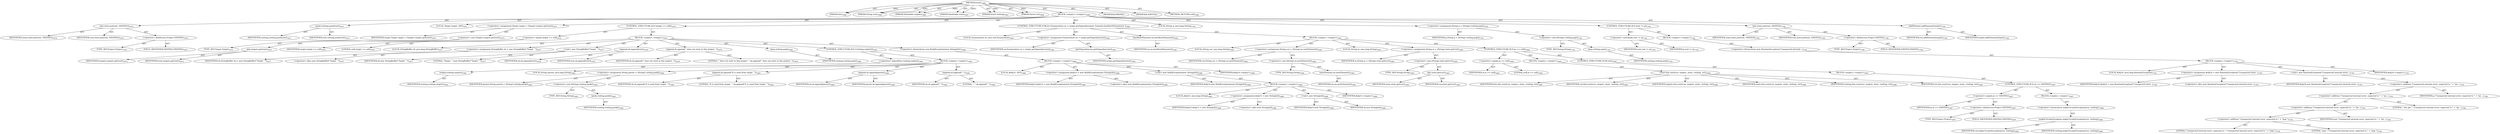 digraph "tsort" {  
"111669149776" [label = <(METHOD,tsort)<SUB>1666</SUB>> ]
"115964117046" [label = <(PARAM,this)<SUB>1666</SUB>> ]
"115964117184" [label = <(PARAM,String root)<SUB>1666</SUB>> ]
"115964117185" [label = <(PARAM,Hashtable targets)<SUB>1666</SUB>> ]
"115964117186" [label = <(PARAM,Hashtable state)<SUB>1667</SUB>> ]
"115964117187" [label = <(PARAM,Stack visiting)<SUB>1667</SUB>> ]
"115964117188" [label = <(PARAM,Vector ret)<SUB>1668</SUB>> ]
"25769803928" [label = <(BLOCK,&lt;empty&gt;,&lt;empty&gt;)<SUB>1669</SUB>> ]
"30064771640" [label = <(put,state.put(root, VISITING))<SUB>1670</SUB>> ]
"68719477324" [label = <(IDENTIFIER,state,state.put(root, VISITING))<SUB>1670</SUB>> ]
"68719477325" [label = <(IDENTIFIER,root,state.put(root, VISITING))<SUB>1670</SUB>> ]
"30064771641" [label = <(&lt;operator&gt;.fieldAccess,Project.VISITING)<SUB>1670</SUB>> ]
"180388626460" [label = <(TYPE_REF,Project,Project)<SUB>1670</SUB>> ]
"55834574958" [label = <(FIELD_IDENTIFIER,VISITING,VISITING)<SUB>1670</SUB>> ]
"30064771642" [label = <(push,visiting.push(root))<SUB>1671</SUB>> ]
"68719477326" [label = <(IDENTIFIER,visiting,visiting.push(root))<SUB>1671</SUB>> ]
"68719477327" [label = <(IDENTIFIER,root,visiting.push(root))<SUB>1671</SUB>> ]
"94489280574" [label = <(LOCAL,Target target: ANY)<SUB>1673</SUB>> ]
"30064771643" [label = <(&lt;operator&gt;.assignment,Target target = (Target) targets.get(root))<SUB>1673</SUB>> ]
"68719477328" [label = <(IDENTIFIER,target,Target target = (Target) targets.get(root))<SUB>1673</SUB>> ]
"30064771644" [label = <(&lt;operator&gt;.cast,(Target) targets.get(root))<SUB>1673</SUB>> ]
"180388626461" [label = <(TYPE_REF,Target,Target)<SUB>1673</SUB>> ]
"30064771645" [label = <(get,targets.get(root))<SUB>1673</SUB>> ]
"68719477329" [label = <(IDENTIFIER,targets,targets.get(root))<SUB>1673</SUB>> ]
"68719477330" [label = <(IDENTIFIER,root,targets.get(root))<SUB>1673</SUB>> ]
"47244640316" [label = <(CONTROL_STRUCTURE,IF,if (target == null))<SUB>1676</SUB>> ]
"30064771646" [label = <(&lt;operator&gt;.equals,target == null)<SUB>1676</SUB>> ]
"68719477331" [label = <(IDENTIFIER,target,target == null)<SUB>1676</SUB>> ]
"90194313313" [label = <(LITERAL,null,target == null)<SUB>1676</SUB>> ]
"25769803929" [label = <(BLOCK,&lt;empty&gt;,&lt;empty&gt;)<SUB>1676</SUB>> ]
"94489280575" [label = <(LOCAL,StringBuffer sb: java.lang.StringBuffer)<SUB>1677</SUB>> ]
"30064771647" [label = <(&lt;operator&gt;.assignment,StringBuffer sb = new StringBuffer(&quot;Target `&quot;))<SUB>1677</SUB>> ]
"68719477332" [label = <(IDENTIFIER,sb,StringBuffer sb = new StringBuffer(&quot;Target `&quot;))<SUB>1677</SUB>> ]
"30064771648" [label = <(&lt;operator&gt;.alloc,new StringBuffer(&quot;Target `&quot;))<SUB>1677</SUB>> ]
"30064771649" [label = <(&lt;init&gt;,new StringBuffer(&quot;Target `&quot;))<SUB>1677</SUB>> ]
"68719477333" [label = <(IDENTIFIER,sb,new StringBuffer(&quot;Target `&quot;))<SUB>1677</SUB>> ]
"90194313314" [label = <(LITERAL,&quot;Target `&quot;,new StringBuffer(&quot;Target `&quot;))<SUB>1677</SUB>> ]
"30064771650" [label = <(append,sb.append(root))<SUB>1678</SUB>> ]
"68719477334" [label = <(IDENTIFIER,sb,sb.append(root))<SUB>1678</SUB>> ]
"68719477335" [label = <(IDENTIFIER,root,sb.append(root))<SUB>1678</SUB>> ]
"30064771651" [label = <(append,sb.append(&quot;' does not exist in this project. &quot;))<SUB>1679</SUB>> ]
"68719477336" [label = <(IDENTIFIER,sb,sb.append(&quot;' does not exist in this project. &quot;))<SUB>1679</SUB>> ]
"90194313315" [label = <(LITERAL,&quot;' does not exist in this project. &quot;,sb.append(&quot;' does not exist in this project. &quot;))<SUB>1679</SUB>> ]
"30064771652" [label = <(pop,visiting.pop())<SUB>1680</SUB>> ]
"68719477337" [label = <(IDENTIFIER,visiting,visiting.pop())<SUB>1680</SUB>> ]
"47244640317" [label = <(CONTROL_STRUCTURE,IF,if (!visiting.empty()))<SUB>1681</SUB>> ]
"30064771653" [label = <(&lt;operator&gt;.logicalNot,!visiting.empty())<SUB>1681</SUB>> ]
"30064771654" [label = <(empty,visiting.empty())<SUB>1681</SUB>> ]
"68719477338" [label = <(IDENTIFIER,visiting,visiting.empty())<SUB>1681</SUB>> ]
"25769803930" [label = <(BLOCK,&lt;empty&gt;,&lt;empty&gt;)<SUB>1681</SUB>> ]
"94489280576" [label = <(LOCAL,String parent: java.lang.String)<SUB>1682</SUB>> ]
"30064771655" [label = <(&lt;operator&gt;.assignment,String parent = (String) visiting.peek())<SUB>1682</SUB>> ]
"68719477339" [label = <(IDENTIFIER,parent,String parent = (String) visiting.peek())<SUB>1682</SUB>> ]
"30064771656" [label = <(&lt;operator&gt;.cast,(String) visiting.peek())<SUB>1682</SUB>> ]
"180388626462" [label = <(TYPE_REF,String,String)<SUB>1682</SUB>> ]
"30064771657" [label = <(peek,visiting.peek())<SUB>1682</SUB>> ]
"68719477340" [label = <(IDENTIFIER,visiting,visiting.peek())<SUB>1682</SUB>> ]
"30064771658" [label = <(append,sb.append(&quot;It is used from target `&quot;))<SUB>1683</SUB>> ]
"68719477341" [label = <(IDENTIFIER,sb,sb.append(&quot;It is used from target `&quot;))<SUB>1683</SUB>> ]
"90194313316" [label = <(LITERAL,&quot;It is used from target `&quot;,sb.append(&quot;It is used from target `&quot;))<SUB>1683</SUB>> ]
"30064771659" [label = <(append,sb.append(parent))<SUB>1684</SUB>> ]
"68719477342" [label = <(IDENTIFIER,sb,sb.append(parent))<SUB>1684</SUB>> ]
"68719477343" [label = <(IDENTIFIER,parent,sb.append(parent))<SUB>1684</SUB>> ]
"30064771660" [label = <(append,sb.append(&quot;'.&quot;))<SUB>1685</SUB>> ]
"68719477344" [label = <(IDENTIFIER,sb,sb.append(&quot;'.&quot;))<SUB>1685</SUB>> ]
"90194313317" [label = <(LITERAL,&quot;'.&quot;,sb.append(&quot;'.&quot;))<SUB>1685</SUB>> ]
"30064771661" [label = <(&lt;operator&gt;.throw,throw new BuildException(new String(sb));)<SUB>1688</SUB>> ]
"25769803931" [label = <(BLOCK,&lt;empty&gt;,&lt;empty&gt;)<SUB>1688</SUB>> ]
"94489280577" [label = <(LOCAL,$obj14: ANY)<SUB>1688</SUB>> ]
"30064771662" [label = <(&lt;operator&gt;.assignment,$obj14 = new BuildException(new String(sb)))<SUB>1688</SUB>> ]
"68719477345" [label = <(IDENTIFIER,$obj14,$obj14 = new BuildException(new String(sb)))<SUB>1688</SUB>> ]
"30064771663" [label = <(&lt;operator&gt;.alloc,new BuildException(new String(sb)))<SUB>1688</SUB>> ]
"30064771664" [label = <(&lt;init&gt;,new BuildException(new String(sb)))<SUB>1688</SUB>> ]
"68719477346" [label = <(IDENTIFIER,$obj14,new BuildException(new String(sb)))<SUB>1688</SUB>> ]
"25769803932" [label = <(BLOCK,&lt;empty&gt;,&lt;empty&gt;)<SUB>1688</SUB>> ]
"94489280578" [label = <(LOCAL,$obj15: java.lang.String)<SUB>1688</SUB>> ]
"30064771665" [label = <(&lt;operator&gt;.assignment,$obj15 = new String(sb))<SUB>1688</SUB>> ]
"68719477347" [label = <(IDENTIFIER,$obj15,$obj15 = new String(sb))<SUB>1688</SUB>> ]
"30064771666" [label = <(&lt;operator&gt;.alloc,new String(sb))<SUB>1688</SUB>> ]
"30064771667" [label = <(&lt;init&gt;,new String(sb))<SUB>1688</SUB>> ]
"68719477348" [label = <(IDENTIFIER,$obj15,new String(sb))<SUB>1688</SUB>> ]
"68719477349" [label = <(IDENTIFIER,sb,new String(sb))<SUB>1688</SUB>> ]
"68719477350" [label = <(IDENTIFIER,$obj15,&lt;empty&gt;)<SUB>1688</SUB>> ]
"68719477351" [label = <(IDENTIFIER,$obj14,&lt;empty&gt;)<SUB>1688</SUB>> ]
"47244640318" [label = <(CONTROL_STRUCTURE,FOR,for (Enumeration en = target.getDependencies(); Some(en.hasMoreElements()); ))<SUB>1691</SUB>> ]
"94489280579" [label = <(LOCAL,Enumeration en: java.util.Enumeration)<SUB>1691</SUB>> ]
"30064771668" [label = <(&lt;operator&gt;.assignment,Enumeration en = target.getDependencies())<SUB>1691</SUB>> ]
"68719477352" [label = <(IDENTIFIER,en,Enumeration en = target.getDependencies())<SUB>1691</SUB>> ]
"30064771669" [label = <(getDependencies,getDependencies())<SUB>1691</SUB>> ]
"68719477353" [label = <(IDENTIFIER,target,getDependencies())<SUB>1691</SUB>> ]
"30064771670" [label = <(hasMoreElements,en.hasMoreElements())<SUB>1691</SUB>> ]
"68719477354" [label = <(IDENTIFIER,en,en.hasMoreElements())<SUB>1691</SUB>> ]
"25769803933" [label = <(BLOCK,&lt;empty&gt;,&lt;empty&gt;)<SUB>1691</SUB>> ]
"94489280580" [label = <(LOCAL,String cur: java.lang.String)<SUB>1692</SUB>> ]
"30064771671" [label = <(&lt;operator&gt;.assignment,String cur = (String) en.nextElement())<SUB>1692</SUB>> ]
"68719477355" [label = <(IDENTIFIER,cur,String cur = (String) en.nextElement())<SUB>1692</SUB>> ]
"30064771672" [label = <(&lt;operator&gt;.cast,(String) en.nextElement())<SUB>1692</SUB>> ]
"180388626463" [label = <(TYPE_REF,String,String)<SUB>1692</SUB>> ]
"30064771673" [label = <(nextElement,en.nextElement())<SUB>1692</SUB>> ]
"68719477356" [label = <(IDENTIFIER,en,en.nextElement())<SUB>1692</SUB>> ]
"94489280581" [label = <(LOCAL,String m: java.lang.String)<SUB>1693</SUB>> ]
"30064771674" [label = <(&lt;operator&gt;.assignment,String m = (String) state.get(cur))<SUB>1693</SUB>> ]
"68719477357" [label = <(IDENTIFIER,m,String m = (String) state.get(cur))<SUB>1693</SUB>> ]
"30064771675" [label = <(&lt;operator&gt;.cast,(String) state.get(cur))<SUB>1693</SUB>> ]
"180388626464" [label = <(TYPE_REF,String,String)<SUB>1693</SUB>> ]
"30064771676" [label = <(get,state.get(cur))<SUB>1693</SUB>> ]
"68719477358" [label = <(IDENTIFIER,state,state.get(cur))<SUB>1693</SUB>> ]
"68719477359" [label = <(IDENTIFIER,cur,state.get(cur))<SUB>1693</SUB>> ]
"47244640319" [label = <(CONTROL_STRUCTURE,IF,if (m == null))<SUB>1694</SUB>> ]
"30064771677" [label = <(&lt;operator&gt;.equals,m == null)<SUB>1694</SUB>> ]
"68719477360" [label = <(IDENTIFIER,m,m == null)<SUB>1694</SUB>> ]
"90194313318" [label = <(LITERAL,null,m == null)<SUB>1694</SUB>> ]
"25769803934" [label = <(BLOCK,&lt;empty&gt;,&lt;empty&gt;)<SUB>1694</SUB>> ]
"30064771678" [label = <(tsort,this.tsort(cur, targets, state, visiting, ret))<SUB>1696</SUB>> ]
"68719476818" [label = <(IDENTIFIER,this,this.tsort(cur, targets, state, visiting, ret))<SUB>1696</SUB>> ]
"68719477361" [label = <(IDENTIFIER,cur,this.tsort(cur, targets, state, visiting, ret))<SUB>1696</SUB>> ]
"68719477362" [label = <(IDENTIFIER,targets,this.tsort(cur, targets, state, visiting, ret))<SUB>1696</SUB>> ]
"68719477363" [label = <(IDENTIFIER,state,this.tsort(cur, targets, state, visiting, ret))<SUB>1696</SUB>> ]
"68719477364" [label = <(IDENTIFIER,visiting,this.tsort(cur, targets, state, visiting, ret))<SUB>1696</SUB>> ]
"68719477365" [label = <(IDENTIFIER,ret,this.tsort(cur, targets, state, visiting, ret))<SUB>1696</SUB>> ]
"47244640320" [label = <(CONTROL_STRUCTURE,ELSE,else)<SUB>1697</SUB>> ]
"25769803935" [label = <(BLOCK,&lt;empty&gt;,&lt;empty&gt;)<SUB>1697</SUB>> ]
"47244640321" [label = <(CONTROL_STRUCTURE,IF,if (m == VISITING))<SUB>1697</SUB>> ]
"30064771679" [label = <(&lt;operator&gt;.equals,m == VISITING)<SUB>1697</SUB>> ]
"68719477366" [label = <(IDENTIFIER,m,m == VISITING)<SUB>1697</SUB>> ]
"30064771680" [label = <(&lt;operator&gt;.fieldAccess,Project.VISITING)<SUB>1697</SUB>> ]
"180388626465" [label = <(TYPE_REF,Project,Project)<SUB>1697</SUB>> ]
"55834574959" [label = <(FIELD_IDENTIFIER,VISITING,VISITING)<SUB>1697</SUB>> ]
"25769803936" [label = <(BLOCK,&lt;empty&gt;,&lt;empty&gt;)<SUB>1697</SUB>> ]
"30064771681" [label = <(&lt;operator&gt;.throw,throw makeCircularException(cur, visiting);)<SUB>1699</SUB>> ]
"30064771682" [label = <(makeCircularException,makeCircularException(cur, visiting))<SUB>1699</SUB>> ]
"68719477367" [label = <(IDENTIFIER,cur,makeCircularException(cur, visiting))<SUB>1699</SUB>> ]
"68719477368" [label = <(IDENTIFIER,visiting,makeCircularException(cur, visiting))<SUB>1699</SUB>> ]
"94489280582" [label = <(LOCAL,String p: java.lang.String)<SUB>1703</SUB>> ]
"30064771683" [label = <(&lt;operator&gt;.assignment,String p = (String) visiting.pop())<SUB>1703</SUB>> ]
"68719477369" [label = <(IDENTIFIER,p,String p = (String) visiting.pop())<SUB>1703</SUB>> ]
"30064771684" [label = <(&lt;operator&gt;.cast,(String) visiting.pop())<SUB>1703</SUB>> ]
"180388626466" [label = <(TYPE_REF,String,String)<SUB>1703</SUB>> ]
"30064771685" [label = <(pop,visiting.pop())<SUB>1703</SUB>> ]
"68719477370" [label = <(IDENTIFIER,visiting,visiting.pop())<SUB>1703</SUB>> ]
"47244640322" [label = <(CONTROL_STRUCTURE,IF,if (root != p))<SUB>1704</SUB>> ]
"30064771686" [label = <(&lt;operator&gt;.notEquals,root != p)<SUB>1704</SUB>> ]
"68719477371" [label = <(IDENTIFIER,root,root != p)<SUB>1704</SUB>> ]
"68719477372" [label = <(IDENTIFIER,p,root != p)<SUB>1704</SUB>> ]
"25769803937" [label = <(BLOCK,&lt;empty&gt;,&lt;empty&gt;)<SUB>1704</SUB>> ]
"30064771687" [label = <(&lt;operator&gt;.throw,throw new RuntimeException(&quot;Unexpected internal...)<SUB>1705</SUB>> ]
"25769803938" [label = <(BLOCK,&lt;empty&gt;,&lt;empty&gt;)<SUB>1705</SUB>> ]
"94489280583" [label = <(LOCAL,$obj16: java.lang.RuntimeException)<SUB>1705</SUB>> ]
"30064771688" [label = <(&lt;operator&gt;.assignment,$obj16 = new RuntimeException(&quot;Unexpected inter...)<SUB>1705</SUB>> ]
"68719477373" [label = <(IDENTIFIER,$obj16,$obj16 = new RuntimeException(&quot;Unexpected inter...)<SUB>1705</SUB>> ]
"30064771689" [label = <(&lt;operator&gt;.alloc,new RuntimeException(&quot;Unexpected internal error...)<SUB>1705</SUB>> ]
"30064771690" [label = <(&lt;init&gt;,new RuntimeException(&quot;Unexpected internal error...)<SUB>1705</SUB>> ]
"68719477374" [label = <(IDENTIFIER,$obj16,new RuntimeException(&quot;Unexpected internal error...)<SUB>1705</SUB>> ]
"30064771691" [label = <(&lt;operator&gt;.addition,&quot;Unexpected internal error: expected to &quot; + &quot;po...)<SUB>1705</SUB>> ]
"30064771692" [label = <(&lt;operator&gt;.addition,&quot;Unexpected internal error: expected to &quot; + &quot;po...)<SUB>1705</SUB>> ]
"30064771693" [label = <(&lt;operator&gt;.addition,&quot;Unexpected internal error: expected to &quot; + &quot;po...)<SUB>1705</SUB>> ]
"30064771694" [label = <(&lt;operator&gt;.addition,&quot;Unexpected internal error: expected to &quot; + &quot;pop &quot;)<SUB>1705</SUB>> ]
"90194313319" [label = <(LITERAL,&quot;Unexpected internal error: expected to &quot;,&quot;Unexpected internal error: expected to &quot; + &quot;pop &quot;)<SUB>1705</SUB>> ]
"90194313320" [label = <(LITERAL,&quot;pop &quot;,&quot;Unexpected internal error: expected to &quot; + &quot;pop &quot;)<SUB>1706</SUB>> ]
"68719477375" [label = <(IDENTIFIER,root,&quot;Unexpected internal error: expected to &quot; + &quot;po...)<SUB>1706</SUB>> ]
"90194313321" [label = <(LITERAL,&quot; but got &quot;,&quot;Unexpected internal error: expected to &quot; + &quot;po...)<SUB>1706</SUB>> ]
"68719477376" [label = <(IDENTIFIER,p,&quot;Unexpected internal error: expected to &quot; + &quot;po...)<SUB>1706</SUB>> ]
"68719477377" [label = <(IDENTIFIER,$obj16,&lt;empty&gt;)<SUB>1705</SUB>> ]
"30064771695" [label = <(put,state.put(root, VISITED))<SUB>1708</SUB>> ]
"68719477378" [label = <(IDENTIFIER,state,state.put(root, VISITED))<SUB>1708</SUB>> ]
"68719477379" [label = <(IDENTIFIER,root,state.put(root, VISITED))<SUB>1708</SUB>> ]
"30064771696" [label = <(&lt;operator&gt;.fieldAccess,Project.VISITED)<SUB>1708</SUB>> ]
"180388626467" [label = <(TYPE_REF,Project,Project)<SUB>1708</SUB>> ]
"55834574960" [label = <(FIELD_IDENTIFIER,VISITED,VISITED)<SUB>1708</SUB>> ]
"30064771697" [label = <(addElement,addElement(target))<SUB>1709</SUB>> ]
"68719477380" [label = <(IDENTIFIER,ret,addElement(target))<SUB>1709</SUB>> ]
"68719477381" [label = <(IDENTIFIER,target,addElement(target))<SUB>1709</SUB>> ]
"133143986383" [label = <(MODIFIER,PRIVATE)> ]
"133143986384" [label = <(MODIFIER,VIRTUAL)> ]
"128849018960" [label = <(METHOD_RETURN,void)<SUB>1666</SUB>> ]
  "111669149776" -> "115964117046"  [ label = "AST: "] 
  "111669149776" -> "115964117184"  [ label = "AST: "] 
  "111669149776" -> "115964117185"  [ label = "AST: "] 
  "111669149776" -> "115964117186"  [ label = "AST: "] 
  "111669149776" -> "115964117187"  [ label = "AST: "] 
  "111669149776" -> "115964117188"  [ label = "AST: "] 
  "111669149776" -> "25769803928"  [ label = "AST: "] 
  "111669149776" -> "133143986383"  [ label = "AST: "] 
  "111669149776" -> "133143986384"  [ label = "AST: "] 
  "111669149776" -> "128849018960"  [ label = "AST: "] 
  "25769803928" -> "30064771640"  [ label = "AST: "] 
  "25769803928" -> "30064771642"  [ label = "AST: "] 
  "25769803928" -> "94489280574"  [ label = "AST: "] 
  "25769803928" -> "30064771643"  [ label = "AST: "] 
  "25769803928" -> "47244640316"  [ label = "AST: "] 
  "25769803928" -> "47244640318"  [ label = "AST: "] 
  "25769803928" -> "94489280582"  [ label = "AST: "] 
  "25769803928" -> "30064771683"  [ label = "AST: "] 
  "25769803928" -> "47244640322"  [ label = "AST: "] 
  "25769803928" -> "30064771695"  [ label = "AST: "] 
  "25769803928" -> "30064771697"  [ label = "AST: "] 
  "30064771640" -> "68719477324"  [ label = "AST: "] 
  "30064771640" -> "68719477325"  [ label = "AST: "] 
  "30064771640" -> "30064771641"  [ label = "AST: "] 
  "30064771641" -> "180388626460"  [ label = "AST: "] 
  "30064771641" -> "55834574958"  [ label = "AST: "] 
  "30064771642" -> "68719477326"  [ label = "AST: "] 
  "30064771642" -> "68719477327"  [ label = "AST: "] 
  "30064771643" -> "68719477328"  [ label = "AST: "] 
  "30064771643" -> "30064771644"  [ label = "AST: "] 
  "30064771644" -> "180388626461"  [ label = "AST: "] 
  "30064771644" -> "30064771645"  [ label = "AST: "] 
  "30064771645" -> "68719477329"  [ label = "AST: "] 
  "30064771645" -> "68719477330"  [ label = "AST: "] 
  "47244640316" -> "30064771646"  [ label = "AST: "] 
  "47244640316" -> "25769803929"  [ label = "AST: "] 
  "30064771646" -> "68719477331"  [ label = "AST: "] 
  "30064771646" -> "90194313313"  [ label = "AST: "] 
  "25769803929" -> "94489280575"  [ label = "AST: "] 
  "25769803929" -> "30064771647"  [ label = "AST: "] 
  "25769803929" -> "30064771649"  [ label = "AST: "] 
  "25769803929" -> "30064771650"  [ label = "AST: "] 
  "25769803929" -> "30064771651"  [ label = "AST: "] 
  "25769803929" -> "30064771652"  [ label = "AST: "] 
  "25769803929" -> "47244640317"  [ label = "AST: "] 
  "25769803929" -> "30064771661"  [ label = "AST: "] 
  "30064771647" -> "68719477332"  [ label = "AST: "] 
  "30064771647" -> "30064771648"  [ label = "AST: "] 
  "30064771649" -> "68719477333"  [ label = "AST: "] 
  "30064771649" -> "90194313314"  [ label = "AST: "] 
  "30064771650" -> "68719477334"  [ label = "AST: "] 
  "30064771650" -> "68719477335"  [ label = "AST: "] 
  "30064771651" -> "68719477336"  [ label = "AST: "] 
  "30064771651" -> "90194313315"  [ label = "AST: "] 
  "30064771652" -> "68719477337"  [ label = "AST: "] 
  "47244640317" -> "30064771653"  [ label = "AST: "] 
  "47244640317" -> "25769803930"  [ label = "AST: "] 
  "30064771653" -> "30064771654"  [ label = "AST: "] 
  "30064771654" -> "68719477338"  [ label = "AST: "] 
  "25769803930" -> "94489280576"  [ label = "AST: "] 
  "25769803930" -> "30064771655"  [ label = "AST: "] 
  "25769803930" -> "30064771658"  [ label = "AST: "] 
  "25769803930" -> "30064771659"  [ label = "AST: "] 
  "25769803930" -> "30064771660"  [ label = "AST: "] 
  "30064771655" -> "68719477339"  [ label = "AST: "] 
  "30064771655" -> "30064771656"  [ label = "AST: "] 
  "30064771656" -> "180388626462"  [ label = "AST: "] 
  "30064771656" -> "30064771657"  [ label = "AST: "] 
  "30064771657" -> "68719477340"  [ label = "AST: "] 
  "30064771658" -> "68719477341"  [ label = "AST: "] 
  "30064771658" -> "90194313316"  [ label = "AST: "] 
  "30064771659" -> "68719477342"  [ label = "AST: "] 
  "30064771659" -> "68719477343"  [ label = "AST: "] 
  "30064771660" -> "68719477344"  [ label = "AST: "] 
  "30064771660" -> "90194313317"  [ label = "AST: "] 
  "30064771661" -> "25769803931"  [ label = "AST: "] 
  "25769803931" -> "94489280577"  [ label = "AST: "] 
  "25769803931" -> "30064771662"  [ label = "AST: "] 
  "25769803931" -> "30064771664"  [ label = "AST: "] 
  "25769803931" -> "68719477351"  [ label = "AST: "] 
  "30064771662" -> "68719477345"  [ label = "AST: "] 
  "30064771662" -> "30064771663"  [ label = "AST: "] 
  "30064771664" -> "68719477346"  [ label = "AST: "] 
  "30064771664" -> "25769803932"  [ label = "AST: "] 
  "25769803932" -> "94489280578"  [ label = "AST: "] 
  "25769803932" -> "30064771665"  [ label = "AST: "] 
  "25769803932" -> "30064771667"  [ label = "AST: "] 
  "25769803932" -> "68719477350"  [ label = "AST: "] 
  "30064771665" -> "68719477347"  [ label = "AST: "] 
  "30064771665" -> "30064771666"  [ label = "AST: "] 
  "30064771667" -> "68719477348"  [ label = "AST: "] 
  "30064771667" -> "68719477349"  [ label = "AST: "] 
  "47244640318" -> "94489280579"  [ label = "AST: "] 
  "47244640318" -> "30064771668"  [ label = "AST: "] 
  "47244640318" -> "30064771670"  [ label = "AST: "] 
  "47244640318" -> "25769803933"  [ label = "AST: "] 
  "30064771668" -> "68719477352"  [ label = "AST: "] 
  "30064771668" -> "30064771669"  [ label = "AST: "] 
  "30064771669" -> "68719477353"  [ label = "AST: "] 
  "30064771670" -> "68719477354"  [ label = "AST: "] 
  "25769803933" -> "94489280580"  [ label = "AST: "] 
  "25769803933" -> "30064771671"  [ label = "AST: "] 
  "25769803933" -> "94489280581"  [ label = "AST: "] 
  "25769803933" -> "30064771674"  [ label = "AST: "] 
  "25769803933" -> "47244640319"  [ label = "AST: "] 
  "30064771671" -> "68719477355"  [ label = "AST: "] 
  "30064771671" -> "30064771672"  [ label = "AST: "] 
  "30064771672" -> "180388626463"  [ label = "AST: "] 
  "30064771672" -> "30064771673"  [ label = "AST: "] 
  "30064771673" -> "68719477356"  [ label = "AST: "] 
  "30064771674" -> "68719477357"  [ label = "AST: "] 
  "30064771674" -> "30064771675"  [ label = "AST: "] 
  "30064771675" -> "180388626464"  [ label = "AST: "] 
  "30064771675" -> "30064771676"  [ label = "AST: "] 
  "30064771676" -> "68719477358"  [ label = "AST: "] 
  "30064771676" -> "68719477359"  [ label = "AST: "] 
  "47244640319" -> "30064771677"  [ label = "AST: "] 
  "47244640319" -> "25769803934"  [ label = "AST: "] 
  "47244640319" -> "47244640320"  [ label = "AST: "] 
  "30064771677" -> "68719477360"  [ label = "AST: "] 
  "30064771677" -> "90194313318"  [ label = "AST: "] 
  "25769803934" -> "30064771678"  [ label = "AST: "] 
  "30064771678" -> "68719476818"  [ label = "AST: "] 
  "30064771678" -> "68719477361"  [ label = "AST: "] 
  "30064771678" -> "68719477362"  [ label = "AST: "] 
  "30064771678" -> "68719477363"  [ label = "AST: "] 
  "30064771678" -> "68719477364"  [ label = "AST: "] 
  "30064771678" -> "68719477365"  [ label = "AST: "] 
  "47244640320" -> "25769803935"  [ label = "AST: "] 
  "25769803935" -> "47244640321"  [ label = "AST: "] 
  "47244640321" -> "30064771679"  [ label = "AST: "] 
  "47244640321" -> "25769803936"  [ label = "AST: "] 
  "30064771679" -> "68719477366"  [ label = "AST: "] 
  "30064771679" -> "30064771680"  [ label = "AST: "] 
  "30064771680" -> "180388626465"  [ label = "AST: "] 
  "30064771680" -> "55834574959"  [ label = "AST: "] 
  "25769803936" -> "30064771681"  [ label = "AST: "] 
  "30064771681" -> "30064771682"  [ label = "AST: "] 
  "30064771682" -> "68719477367"  [ label = "AST: "] 
  "30064771682" -> "68719477368"  [ label = "AST: "] 
  "30064771683" -> "68719477369"  [ label = "AST: "] 
  "30064771683" -> "30064771684"  [ label = "AST: "] 
  "30064771684" -> "180388626466"  [ label = "AST: "] 
  "30064771684" -> "30064771685"  [ label = "AST: "] 
  "30064771685" -> "68719477370"  [ label = "AST: "] 
  "47244640322" -> "30064771686"  [ label = "AST: "] 
  "47244640322" -> "25769803937"  [ label = "AST: "] 
  "30064771686" -> "68719477371"  [ label = "AST: "] 
  "30064771686" -> "68719477372"  [ label = "AST: "] 
  "25769803937" -> "30064771687"  [ label = "AST: "] 
  "30064771687" -> "25769803938"  [ label = "AST: "] 
  "25769803938" -> "94489280583"  [ label = "AST: "] 
  "25769803938" -> "30064771688"  [ label = "AST: "] 
  "25769803938" -> "30064771690"  [ label = "AST: "] 
  "25769803938" -> "68719477377"  [ label = "AST: "] 
  "30064771688" -> "68719477373"  [ label = "AST: "] 
  "30064771688" -> "30064771689"  [ label = "AST: "] 
  "30064771690" -> "68719477374"  [ label = "AST: "] 
  "30064771690" -> "30064771691"  [ label = "AST: "] 
  "30064771691" -> "30064771692"  [ label = "AST: "] 
  "30064771691" -> "68719477376"  [ label = "AST: "] 
  "30064771692" -> "30064771693"  [ label = "AST: "] 
  "30064771692" -> "90194313321"  [ label = "AST: "] 
  "30064771693" -> "30064771694"  [ label = "AST: "] 
  "30064771693" -> "68719477375"  [ label = "AST: "] 
  "30064771694" -> "90194313319"  [ label = "AST: "] 
  "30064771694" -> "90194313320"  [ label = "AST: "] 
  "30064771695" -> "68719477378"  [ label = "AST: "] 
  "30064771695" -> "68719477379"  [ label = "AST: "] 
  "30064771695" -> "30064771696"  [ label = "AST: "] 
  "30064771696" -> "180388626467"  [ label = "AST: "] 
  "30064771696" -> "55834574960"  [ label = "AST: "] 
  "30064771697" -> "68719477380"  [ label = "AST: "] 
  "30064771697" -> "68719477381"  [ label = "AST: "] 
  "111669149776" -> "115964117046"  [ label = "DDG: "] 
  "111669149776" -> "115964117184"  [ label = "DDG: "] 
  "111669149776" -> "115964117185"  [ label = "DDG: "] 
  "111669149776" -> "115964117186"  [ label = "DDG: "] 
  "111669149776" -> "115964117187"  [ label = "DDG: "] 
  "111669149776" -> "115964117188"  [ label = "DDG: "] 
}
